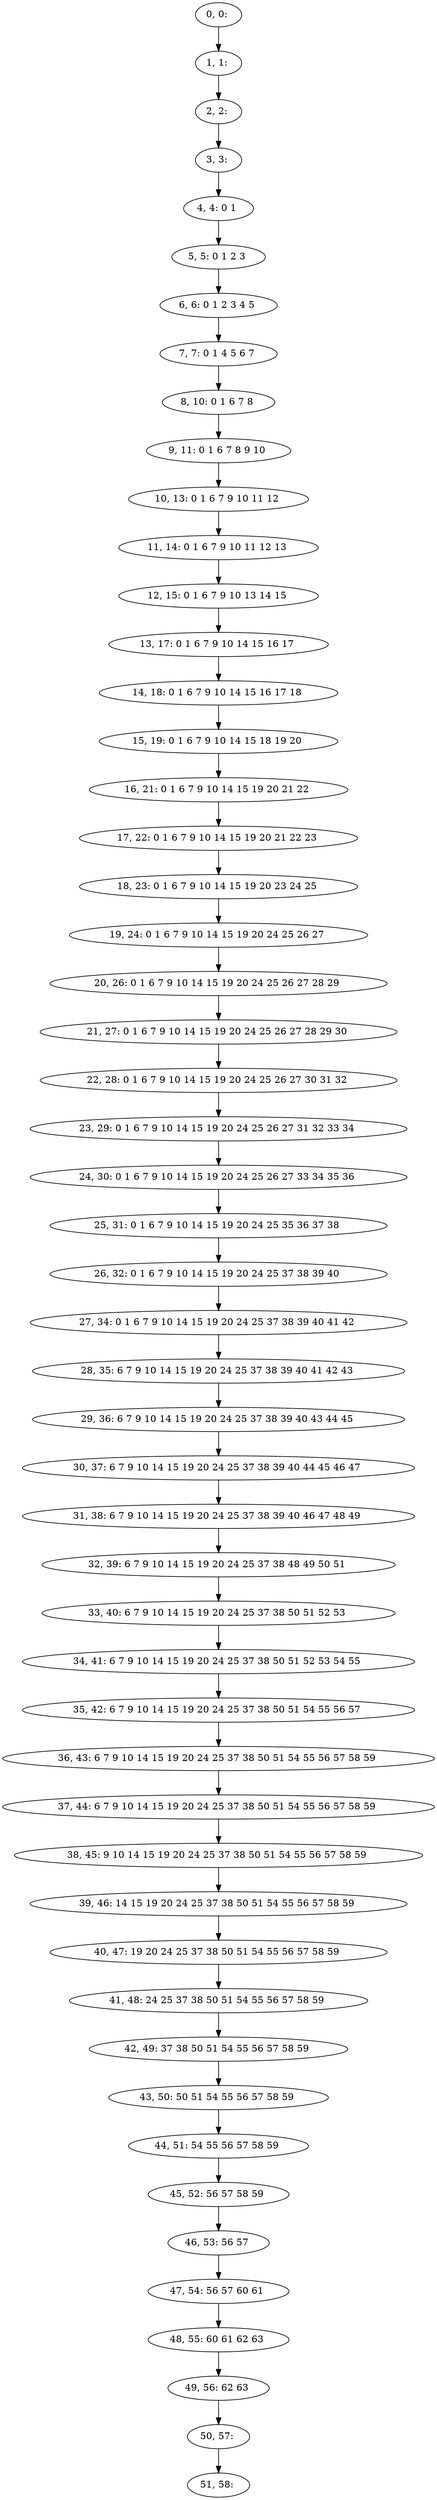 digraph G {
0[label="0, 0: "];
1[label="1, 1: "];
2[label="2, 2: "];
3[label="3, 3: "];
4[label="4, 4: 0 1 "];
5[label="5, 5: 0 1 2 3 "];
6[label="6, 6: 0 1 2 3 4 5 "];
7[label="7, 7: 0 1 4 5 6 7 "];
8[label="8, 10: 0 1 6 7 8 "];
9[label="9, 11: 0 1 6 7 8 9 10 "];
10[label="10, 13: 0 1 6 7 9 10 11 12 "];
11[label="11, 14: 0 1 6 7 9 10 11 12 13 "];
12[label="12, 15: 0 1 6 7 9 10 13 14 15 "];
13[label="13, 17: 0 1 6 7 9 10 14 15 16 17 "];
14[label="14, 18: 0 1 6 7 9 10 14 15 16 17 18 "];
15[label="15, 19: 0 1 6 7 9 10 14 15 18 19 20 "];
16[label="16, 21: 0 1 6 7 9 10 14 15 19 20 21 22 "];
17[label="17, 22: 0 1 6 7 9 10 14 15 19 20 21 22 23 "];
18[label="18, 23: 0 1 6 7 9 10 14 15 19 20 23 24 25 "];
19[label="19, 24: 0 1 6 7 9 10 14 15 19 20 24 25 26 27 "];
20[label="20, 26: 0 1 6 7 9 10 14 15 19 20 24 25 26 27 28 29 "];
21[label="21, 27: 0 1 6 7 9 10 14 15 19 20 24 25 26 27 28 29 30 "];
22[label="22, 28: 0 1 6 7 9 10 14 15 19 20 24 25 26 27 30 31 32 "];
23[label="23, 29: 0 1 6 7 9 10 14 15 19 20 24 25 26 27 31 32 33 34 "];
24[label="24, 30: 0 1 6 7 9 10 14 15 19 20 24 25 26 27 33 34 35 36 "];
25[label="25, 31: 0 1 6 7 9 10 14 15 19 20 24 25 35 36 37 38 "];
26[label="26, 32: 0 1 6 7 9 10 14 15 19 20 24 25 37 38 39 40 "];
27[label="27, 34: 0 1 6 7 9 10 14 15 19 20 24 25 37 38 39 40 41 42 "];
28[label="28, 35: 6 7 9 10 14 15 19 20 24 25 37 38 39 40 41 42 43 "];
29[label="29, 36: 6 7 9 10 14 15 19 20 24 25 37 38 39 40 43 44 45 "];
30[label="30, 37: 6 7 9 10 14 15 19 20 24 25 37 38 39 40 44 45 46 47 "];
31[label="31, 38: 6 7 9 10 14 15 19 20 24 25 37 38 39 40 46 47 48 49 "];
32[label="32, 39: 6 7 9 10 14 15 19 20 24 25 37 38 48 49 50 51 "];
33[label="33, 40: 6 7 9 10 14 15 19 20 24 25 37 38 50 51 52 53 "];
34[label="34, 41: 6 7 9 10 14 15 19 20 24 25 37 38 50 51 52 53 54 55 "];
35[label="35, 42: 6 7 9 10 14 15 19 20 24 25 37 38 50 51 54 55 56 57 "];
36[label="36, 43: 6 7 9 10 14 15 19 20 24 25 37 38 50 51 54 55 56 57 58 59 "];
37[label="37, 44: 6 7 9 10 14 15 19 20 24 25 37 38 50 51 54 55 56 57 58 59 "];
38[label="38, 45: 9 10 14 15 19 20 24 25 37 38 50 51 54 55 56 57 58 59 "];
39[label="39, 46: 14 15 19 20 24 25 37 38 50 51 54 55 56 57 58 59 "];
40[label="40, 47: 19 20 24 25 37 38 50 51 54 55 56 57 58 59 "];
41[label="41, 48: 24 25 37 38 50 51 54 55 56 57 58 59 "];
42[label="42, 49: 37 38 50 51 54 55 56 57 58 59 "];
43[label="43, 50: 50 51 54 55 56 57 58 59 "];
44[label="44, 51: 54 55 56 57 58 59 "];
45[label="45, 52: 56 57 58 59 "];
46[label="46, 53: 56 57 "];
47[label="47, 54: 56 57 60 61 "];
48[label="48, 55: 60 61 62 63 "];
49[label="49, 56: 62 63 "];
50[label="50, 57: "];
51[label="51, 58: "];
0->1 ;
1->2 ;
2->3 ;
3->4 ;
4->5 ;
5->6 ;
6->7 ;
7->8 ;
8->9 ;
9->10 ;
10->11 ;
11->12 ;
12->13 ;
13->14 ;
14->15 ;
15->16 ;
16->17 ;
17->18 ;
18->19 ;
19->20 ;
20->21 ;
21->22 ;
22->23 ;
23->24 ;
24->25 ;
25->26 ;
26->27 ;
27->28 ;
28->29 ;
29->30 ;
30->31 ;
31->32 ;
32->33 ;
33->34 ;
34->35 ;
35->36 ;
36->37 ;
37->38 ;
38->39 ;
39->40 ;
40->41 ;
41->42 ;
42->43 ;
43->44 ;
44->45 ;
45->46 ;
46->47 ;
47->48 ;
48->49 ;
49->50 ;
50->51 ;
}
